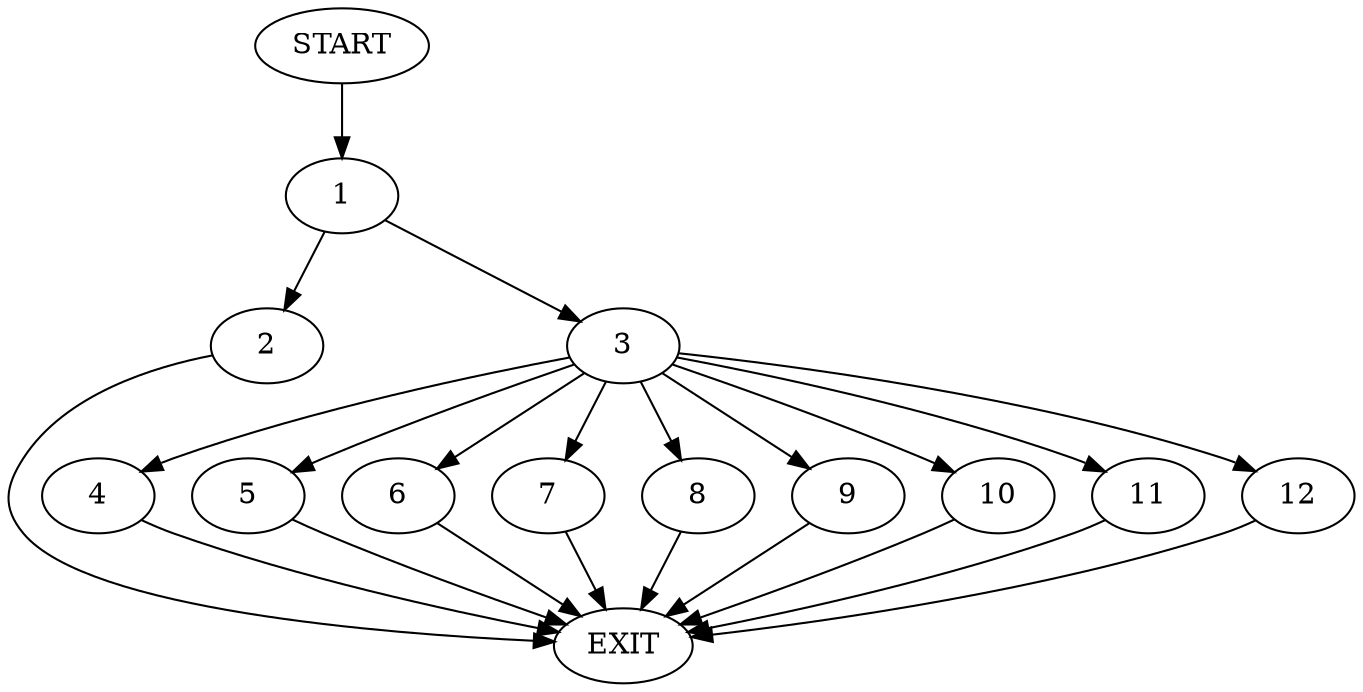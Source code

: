digraph {
0 [label="START"]
13 [label="EXIT"]
0 -> 1
1 -> 2
1 -> 3
3 -> 4
3 -> 5
3 -> 6
3 -> 7
3 -> 8
3 -> 9
3 -> 10
3 -> 11
3 -> 12
2 -> 13
12 -> 13
4 -> 13
7 -> 13
6 -> 13
10 -> 13
8 -> 13
11 -> 13
9 -> 13
5 -> 13
}
